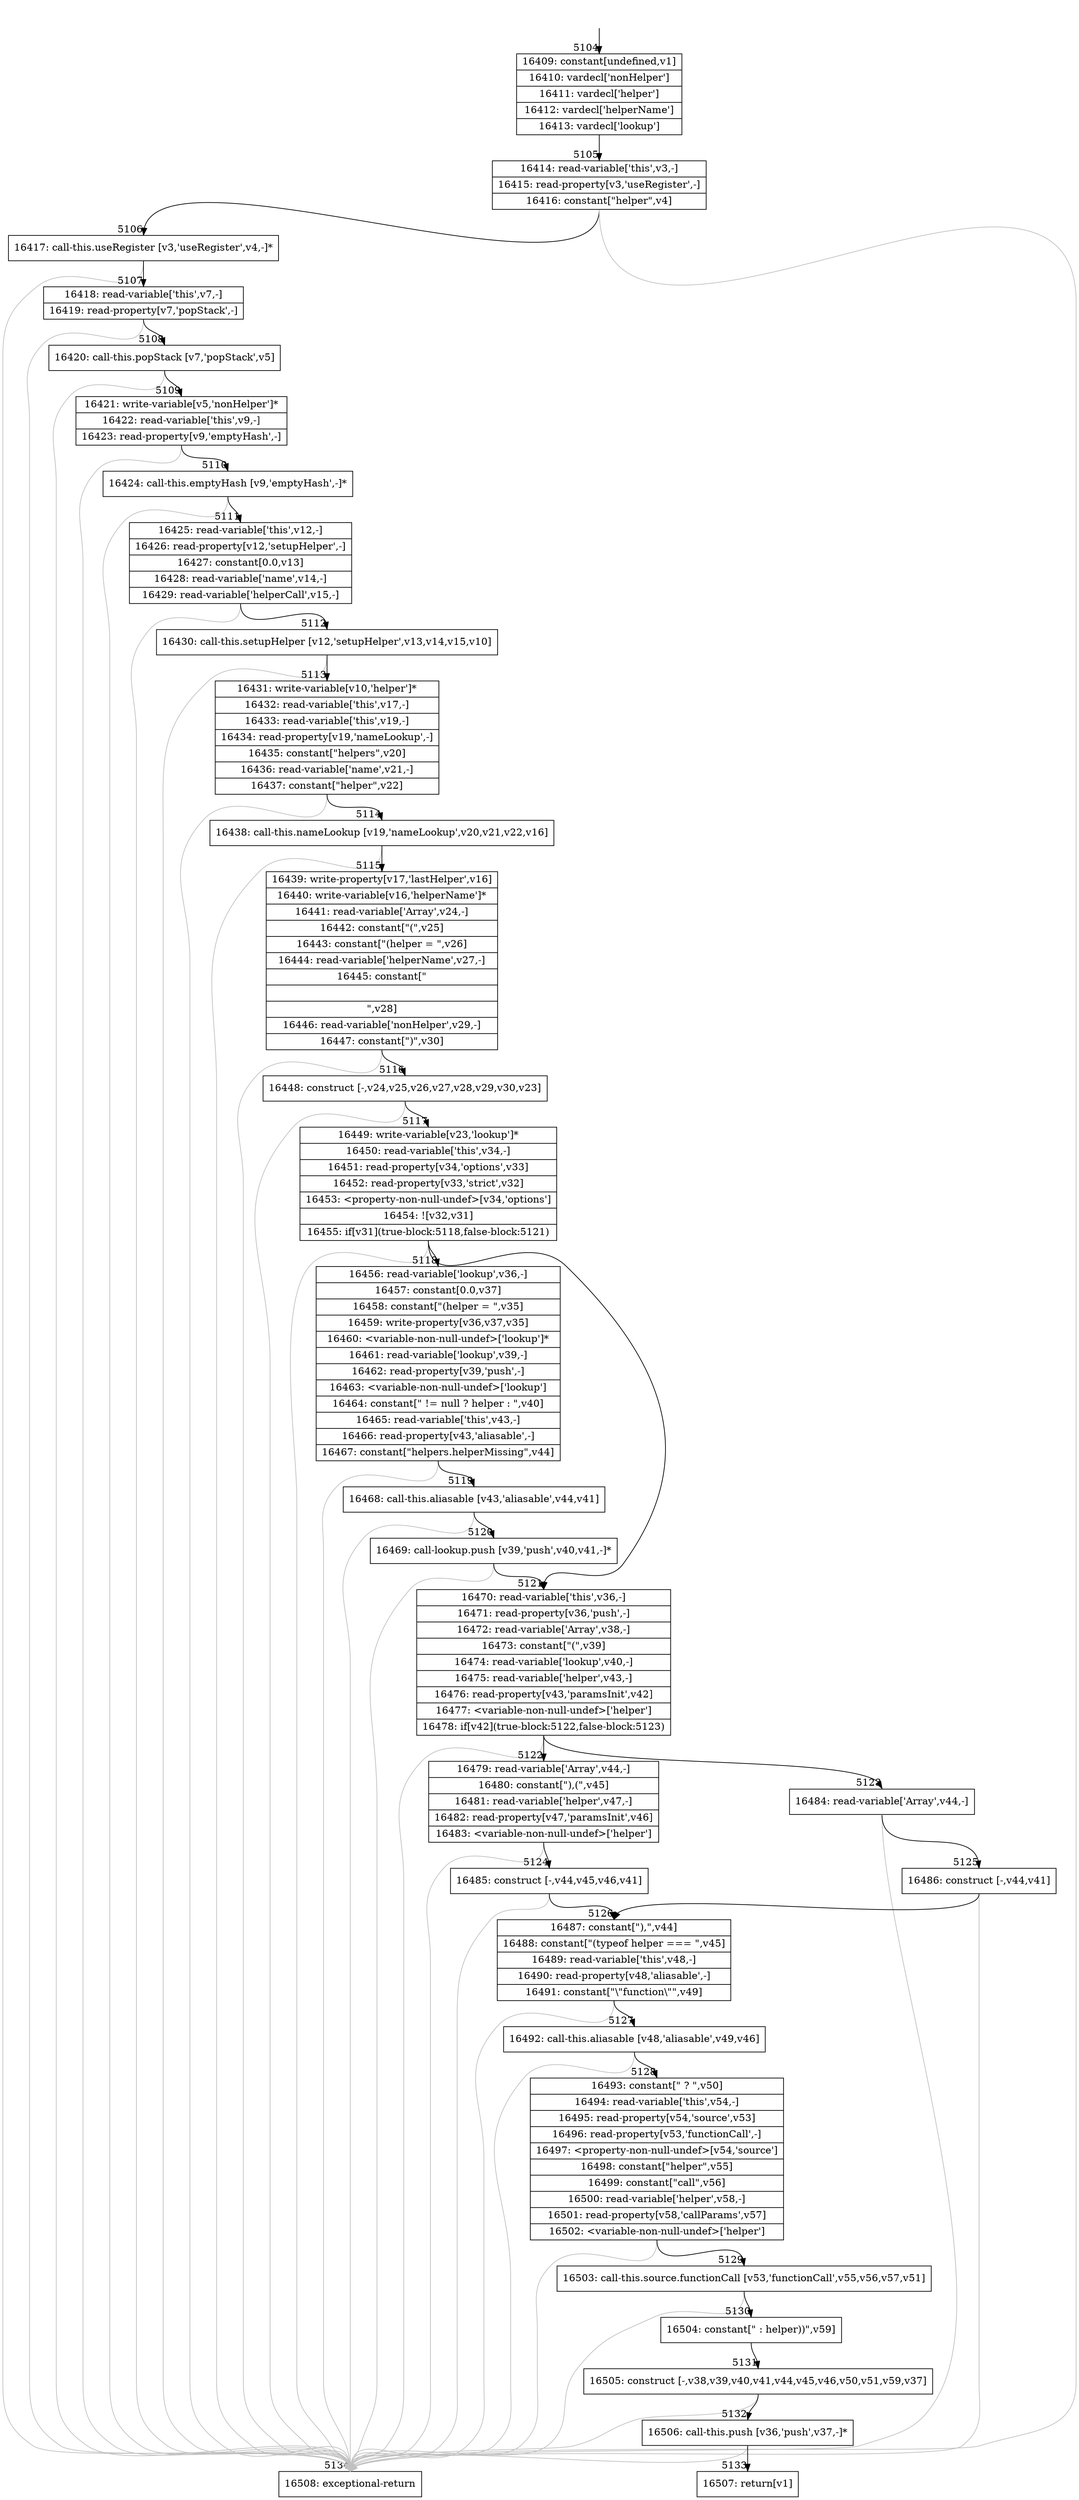 digraph {
rankdir="TD"
BB_entry239[shape=none,label=""];
BB_entry239 -> BB5104 [tailport=s, headport=n, headlabel="    5104"]
BB5104 [shape=record label="{16409: constant[undefined,v1]|16410: vardecl['nonHelper']|16411: vardecl['helper']|16412: vardecl['helperName']|16413: vardecl['lookup']}" ] 
BB5104 -> BB5105 [tailport=s, headport=n, headlabel="      5105"]
BB5105 [shape=record label="{16414: read-variable['this',v3,-]|16415: read-property[v3,'useRegister',-]|16416: constant[\"helper\",v4]}" ] 
BB5105 -> BB5106 [tailport=s, headport=n, headlabel="      5106"]
BB5105 -> BB5134 [tailport=s, headport=n, color=gray, headlabel="      5134"]
BB5106 [shape=record label="{16417: call-this.useRegister [v3,'useRegister',v4,-]*}" ] 
BB5106 -> BB5107 [tailport=s, headport=n, headlabel="      5107"]
BB5106 -> BB5134 [tailport=s, headport=n, color=gray]
BB5107 [shape=record label="{16418: read-variable['this',v7,-]|16419: read-property[v7,'popStack',-]}" ] 
BB5107 -> BB5108 [tailport=s, headport=n, headlabel="      5108"]
BB5107 -> BB5134 [tailport=s, headport=n, color=gray]
BB5108 [shape=record label="{16420: call-this.popStack [v7,'popStack',v5]}" ] 
BB5108 -> BB5109 [tailport=s, headport=n, headlabel="      5109"]
BB5108 -> BB5134 [tailport=s, headport=n, color=gray]
BB5109 [shape=record label="{16421: write-variable[v5,'nonHelper']*|16422: read-variable['this',v9,-]|16423: read-property[v9,'emptyHash',-]}" ] 
BB5109 -> BB5110 [tailport=s, headport=n, headlabel="      5110"]
BB5109 -> BB5134 [tailport=s, headport=n, color=gray]
BB5110 [shape=record label="{16424: call-this.emptyHash [v9,'emptyHash',-]*}" ] 
BB5110 -> BB5111 [tailport=s, headport=n, headlabel="      5111"]
BB5110 -> BB5134 [tailport=s, headport=n, color=gray]
BB5111 [shape=record label="{16425: read-variable['this',v12,-]|16426: read-property[v12,'setupHelper',-]|16427: constant[0.0,v13]|16428: read-variable['name',v14,-]|16429: read-variable['helperCall',v15,-]}" ] 
BB5111 -> BB5112 [tailport=s, headport=n, headlabel="      5112"]
BB5111 -> BB5134 [tailport=s, headport=n, color=gray]
BB5112 [shape=record label="{16430: call-this.setupHelper [v12,'setupHelper',v13,v14,v15,v10]}" ] 
BB5112 -> BB5113 [tailport=s, headport=n, headlabel="      5113"]
BB5112 -> BB5134 [tailport=s, headport=n, color=gray]
BB5113 [shape=record label="{16431: write-variable[v10,'helper']*|16432: read-variable['this',v17,-]|16433: read-variable['this',v19,-]|16434: read-property[v19,'nameLookup',-]|16435: constant[\"helpers\",v20]|16436: read-variable['name',v21,-]|16437: constant[\"helper\",v22]}" ] 
BB5113 -> BB5114 [tailport=s, headport=n, headlabel="      5114"]
BB5113 -> BB5134 [tailport=s, headport=n, color=gray]
BB5114 [shape=record label="{16438: call-this.nameLookup [v19,'nameLookup',v20,v21,v22,v16]}" ] 
BB5114 -> BB5115 [tailport=s, headport=n, headlabel="      5115"]
BB5114 -> BB5134 [tailport=s, headport=n, color=gray]
BB5115 [shape=record label="{16439: write-property[v17,'lastHelper',v16]|16440: write-variable[v16,'helperName']*|16441: read-variable['Array',v24,-]|16442: constant[\"(\",v25]|16443: constant[\"(helper = \",v26]|16444: read-variable['helperName',v27,-]|16445: constant[\" || \",v28]|16446: read-variable['nonHelper',v29,-]|16447: constant[\")\",v30]}" ] 
BB5115 -> BB5116 [tailport=s, headport=n, headlabel="      5116"]
BB5115 -> BB5134 [tailport=s, headport=n, color=gray]
BB5116 [shape=record label="{16448: construct [-,v24,v25,v26,v27,v28,v29,v30,v23]}" ] 
BB5116 -> BB5117 [tailport=s, headport=n, headlabel="      5117"]
BB5116 -> BB5134 [tailport=s, headport=n, color=gray]
BB5117 [shape=record label="{16449: write-variable[v23,'lookup']*|16450: read-variable['this',v34,-]|16451: read-property[v34,'options',v33]|16452: read-property[v33,'strict',v32]|16453: \<property-non-null-undef\>[v34,'options']|16454: ![v32,v31]|16455: if[v31](true-block:5118,false-block:5121)}" ] 
BB5117 -> BB5118 [tailport=s, headport=n, headlabel="      5118"]
BB5117 -> BB5121 [tailport=s, headport=n, headlabel="      5121"]
BB5117 -> BB5134 [tailport=s, headport=n, color=gray]
BB5118 [shape=record label="{16456: read-variable['lookup',v36,-]|16457: constant[0.0,v37]|16458: constant[\"(helper = \",v35]|16459: write-property[v36,v37,v35]|16460: \<variable-non-null-undef\>['lookup']*|16461: read-variable['lookup',v39,-]|16462: read-property[v39,'push',-]|16463: \<variable-non-null-undef\>['lookup']|16464: constant[\" != null ? helper : \",v40]|16465: read-variable['this',v43,-]|16466: read-property[v43,'aliasable',-]|16467: constant[\"helpers.helperMissing\",v44]}" ] 
BB5118 -> BB5119 [tailport=s, headport=n, headlabel="      5119"]
BB5118 -> BB5134 [tailport=s, headport=n, color=gray]
BB5119 [shape=record label="{16468: call-this.aliasable [v43,'aliasable',v44,v41]}" ] 
BB5119 -> BB5120 [tailport=s, headport=n, headlabel="      5120"]
BB5119 -> BB5134 [tailport=s, headport=n, color=gray]
BB5120 [shape=record label="{16469: call-lookup.push [v39,'push',v40,v41,-]*}" ] 
BB5120 -> BB5121 [tailport=s, headport=n]
BB5120 -> BB5134 [tailport=s, headport=n, color=gray]
BB5121 [shape=record label="{16470: read-variable['this',v36,-]|16471: read-property[v36,'push',-]|16472: read-variable['Array',v38,-]|16473: constant[\"(\",v39]|16474: read-variable['lookup',v40,-]|16475: read-variable['helper',v43,-]|16476: read-property[v43,'paramsInit',v42]|16477: \<variable-non-null-undef\>['helper']|16478: if[v42](true-block:5122,false-block:5123)}" ] 
BB5121 -> BB5122 [tailport=s, headport=n, headlabel="      5122"]
BB5121 -> BB5123 [tailport=s, headport=n, headlabel="      5123"]
BB5121 -> BB5134 [tailport=s, headport=n, color=gray]
BB5122 [shape=record label="{16479: read-variable['Array',v44,-]|16480: constant[\"),(\",v45]|16481: read-variable['helper',v47,-]|16482: read-property[v47,'paramsInit',v46]|16483: \<variable-non-null-undef\>['helper']}" ] 
BB5122 -> BB5124 [tailport=s, headport=n, headlabel="      5124"]
BB5122 -> BB5134 [tailport=s, headport=n, color=gray]
BB5123 [shape=record label="{16484: read-variable['Array',v44,-]}" ] 
BB5123 -> BB5125 [tailport=s, headport=n, headlabel="      5125"]
BB5123 -> BB5134 [tailport=s, headport=n, color=gray]
BB5124 [shape=record label="{16485: construct [-,v44,v45,v46,v41]}" ] 
BB5124 -> BB5126 [tailport=s, headport=n, headlabel="      5126"]
BB5124 -> BB5134 [tailport=s, headport=n, color=gray]
BB5125 [shape=record label="{16486: construct [-,v44,v41]}" ] 
BB5125 -> BB5126 [tailport=s, headport=n]
BB5125 -> BB5134 [tailport=s, headport=n, color=gray]
BB5126 [shape=record label="{16487: constant[\"),\",v44]|16488: constant[\"(typeof helper === \",v45]|16489: read-variable['this',v48,-]|16490: read-property[v48,'aliasable',-]|16491: constant[\"\\\"function\\\"\",v49]}" ] 
BB5126 -> BB5127 [tailport=s, headport=n, headlabel="      5127"]
BB5126 -> BB5134 [tailport=s, headport=n, color=gray]
BB5127 [shape=record label="{16492: call-this.aliasable [v48,'aliasable',v49,v46]}" ] 
BB5127 -> BB5128 [tailport=s, headport=n, headlabel="      5128"]
BB5127 -> BB5134 [tailport=s, headport=n, color=gray]
BB5128 [shape=record label="{16493: constant[\" ? \",v50]|16494: read-variable['this',v54,-]|16495: read-property[v54,'source',v53]|16496: read-property[v53,'functionCall',-]|16497: \<property-non-null-undef\>[v54,'source']|16498: constant[\"helper\",v55]|16499: constant[\"call\",v56]|16500: read-variable['helper',v58,-]|16501: read-property[v58,'callParams',v57]|16502: \<variable-non-null-undef\>['helper']}" ] 
BB5128 -> BB5129 [tailport=s, headport=n, headlabel="      5129"]
BB5128 -> BB5134 [tailport=s, headport=n, color=gray]
BB5129 [shape=record label="{16503: call-this.source.functionCall [v53,'functionCall',v55,v56,v57,v51]}" ] 
BB5129 -> BB5130 [tailport=s, headport=n, headlabel="      5130"]
BB5129 -> BB5134 [tailport=s, headport=n, color=gray]
BB5130 [shape=record label="{16504: constant[\" : helper))\",v59]}" ] 
BB5130 -> BB5131 [tailport=s, headport=n, headlabel="      5131"]
BB5131 [shape=record label="{16505: construct [-,v38,v39,v40,v41,v44,v45,v46,v50,v51,v59,v37]}" ] 
BB5131 -> BB5132 [tailport=s, headport=n, headlabel="      5132"]
BB5131 -> BB5134 [tailport=s, headport=n, color=gray]
BB5132 [shape=record label="{16506: call-this.push [v36,'push',v37,-]*}" ] 
BB5132 -> BB5133 [tailport=s, headport=n, headlabel="      5133"]
BB5132 -> BB5134 [tailport=s, headport=n, color=gray]
BB5133 [shape=record label="{16507: return[v1]}" ] 
BB5134 [shape=record label="{16508: exceptional-return}" ] 
//#$~ 3250
}
